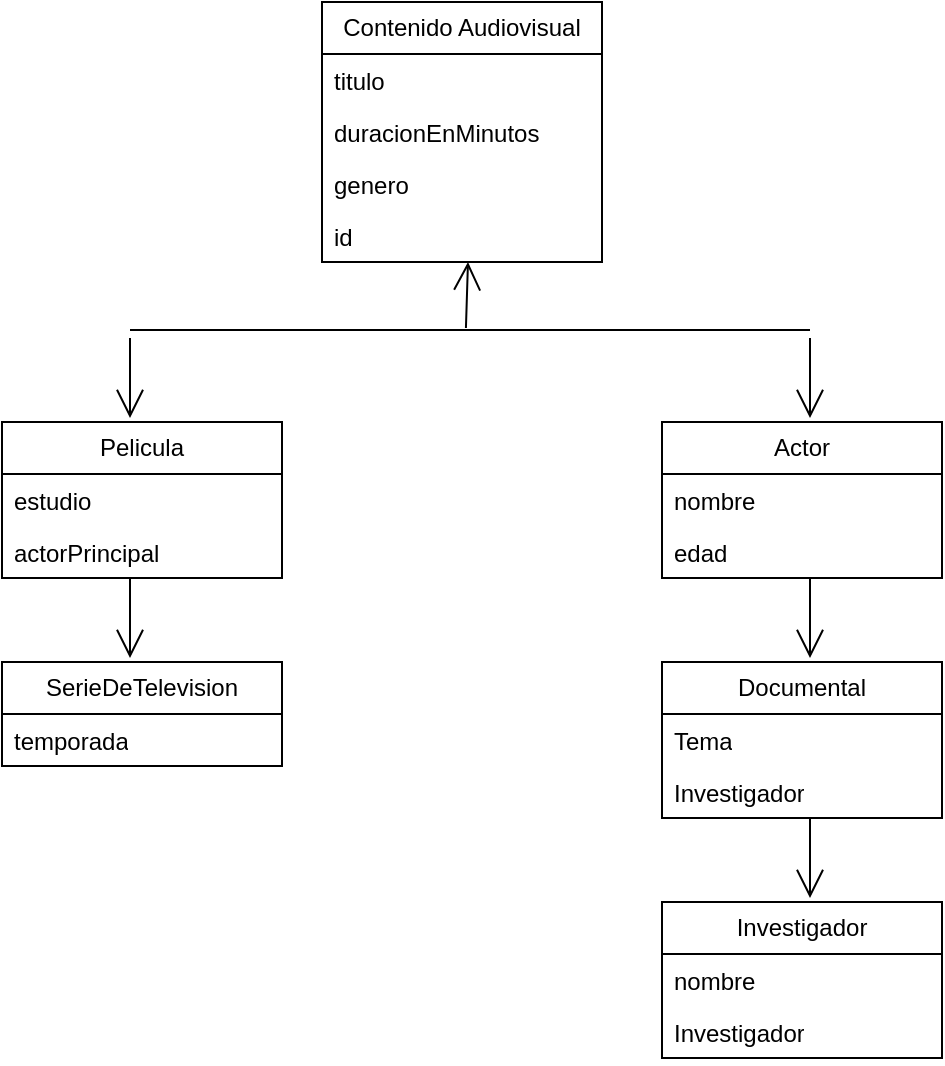 <mxfile version="27.2.0">
  <diagram name="Página-1" id="GuT2H9-JimUMI7YFubAs">
    <mxGraphModel dx="786" dy="417" grid="1" gridSize="10" guides="1" tooltips="1" connect="1" arrows="1" fold="1" page="1" pageScale="1" pageWidth="827" pageHeight="1169" math="0" shadow="0">
      <root>
        <mxCell id="0" />
        <mxCell id="1" parent="0" />
        <mxCell id="DEUBhvHmenm9pVv1CzK--5" value="&lt;font style=&quot;vertical-align: inherit;&quot;&gt;&lt;font style=&quot;vertical-align: inherit;&quot;&gt;Contenido Audiovisual&lt;/font&gt;&lt;/font&gt;" style="swimlane;fontStyle=0;childLayout=stackLayout;horizontal=1;startSize=26;fillColor=none;horizontalStack=0;resizeParent=1;resizeParentMax=0;resizeLast=0;collapsible=1;marginBottom=0;whiteSpace=wrap;html=1;" vertex="1" parent="1">
          <mxGeometry x="340" y="170" width="140" height="130" as="geometry" />
        </mxCell>
        <mxCell id="DEUBhvHmenm9pVv1CzK--6" value="&lt;font style=&quot;vertical-align: inherit;&quot;&gt;&lt;font style=&quot;vertical-align: inherit;&quot;&gt;titulo&lt;/font&gt;&lt;/font&gt;" style="text;strokeColor=none;fillColor=none;align=left;verticalAlign=top;spacingLeft=4;spacingRight=4;overflow=hidden;rotatable=0;points=[[0,0.5],[1,0.5]];portConstraint=eastwest;whiteSpace=wrap;html=1;" vertex="1" parent="DEUBhvHmenm9pVv1CzK--5">
          <mxGeometry y="26" width="140" height="26" as="geometry" />
        </mxCell>
        <mxCell id="DEUBhvHmenm9pVv1CzK--7" value="&lt;font style=&quot;vertical-align: inherit;&quot;&gt;&lt;font style=&quot;vertical-align: inherit;&quot;&gt;duracionEnMinutos&lt;/font&gt;&lt;/font&gt;" style="text;strokeColor=none;fillColor=none;align=left;verticalAlign=top;spacingLeft=4;spacingRight=4;overflow=hidden;rotatable=0;points=[[0,0.5],[1,0.5]];portConstraint=eastwest;whiteSpace=wrap;html=1;" vertex="1" parent="DEUBhvHmenm9pVv1CzK--5">
          <mxGeometry y="52" width="140" height="26" as="geometry" />
        </mxCell>
        <mxCell id="DEUBhvHmenm9pVv1CzK--8" value="&lt;font style=&quot;vertical-align: inherit;&quot;&gt;&lt;font style=&quot;vertical-align: inherit;&quot;&gt;genero&lt;/font&gt;&lt;/font&gt;" style="text;strokeColor=none;fillColor=none;align=left;verticalAlign=top;spacingLeft=4;spacingRight=4;overflow=hidden;rotatable=0;points=[[0,0.5],[1,0.5]];portConstraint=eastwest;whiteSpace=wrap;html=1;" vertex="1" parent="DEUBhvHmenm9pVv1CzK--5">
          <mxGeometry y="78" width="140" height="26" as="geometry" />
        </mxCell>
        <mxCell id="DEUBhvHmenm9pVv1CzK--9" value="&lt;font style=&quot;vertical-align: inherit;&quot;&gt;&lt;font style=&quot;vertical-align: inherit;&quot;&gt;&lt;font style=&quot;vertical-align: inherit;&quot;&gt;&lt;font style=&quot;vertical-align: inherit;&quot;&gt;id&lt;/font&gt;&lt;/font&gt;&lt;/font&gt;&lt;/font&gt;" style="text;strokeColor=none;fillColor=none;align=left;verticalAlign=top;spacingLeft=4;spacingRight=4;overflow=hidden;rotatable=0;points=[[0,0.5],[1,0.5]];portConstraint=eastwest;whiteSpace=wrap;html=1;" vertex="1" parent="DEUBhvHmenm9pVv1CzK--5">
          <mxGeometry y="104" width="140" height="26" as="geometry" />
        </mxCell>
        <mxCell id="DEUBhvHmenm9pVv1CzK--10" value="" style="endArrow=open;endFill=1;endSize=12;html=1;rounded=0;exitX=0.988;exitY=0.375;exitDx=0;exitDy=0;exitPerimeter=0;" edge="1" parent="1" source="DEUBhvHmenm9pVv1CzK--11">
          <mxGeometry width="160" relative="1" as="geometry">
            <mxPoint x="413" y="340" as="sourcePoint" />
            <mxPoint x="413" y="300" as="targetPoint" />
          </mxGeometry>
        </mxCell>
        <mxCell id="DEUBhvHmenm9pVv1CzK--11" value="" style="line;strokeWidth=1;fillColor=none;align=left;verticalAlign=middle;spacingTop=-1;spacingLeft=3;spacingRight=3;rotatable=0;labelPosition=right;points=[];portConstraint=eastwest;strokeColor=inherit;" vertex="1" parent="1">
          <mxGeometry x="244" y="330" width="170" height="8" as="geometry" />
        </mxCell>
        <mxCell id="DEUBhvHmenm9pVv1CzK--13" value="" style="line;strokeWidth=1;fillColor=none;align=left;verticalAlign=middle;spacingTop=-1;spacingLeft=3;spacingRight=3;rotatable=0;labelPosition=right;points=[];portConstraint=eastwest;strokeColor=inherit;" vertex="1" parent="1">
          <mxGeometry x="414" y="330" width="170" height="8" as="geometry" />
        </mxCell>
        <mxCell id="DEUBhvHmenm9pVv1CzK--16" value="" style="endArrow=open;endFill=1;endSize=12;html=1;rounded=0;" edge="1" parent="1">
          <mxGeometry width="160" relative="1" as="geometry">
            <mxPoint x="584" y="338" as="sourcePoint" />
            <mxPoint x="584" y="378" as="targetPoint" />
          </mxGeometry>
        </mxCell>
        <mxCell id="DEUBhvHmenm9pVv1CzK--24" value="&lt;font style=&quot;vertical-align: inherit;&quot;&gt;&lt;font style=&quot;vertical-align: inherit;&quot;&gt;Pelicula&lt;/font&gt;&lt;/font&gt;" style="swimlane;fontStyle=0;childLayout=stackLayout;horizontal=1;startSize=26;fillColor=none;horizontalStack=0;resizeParent=1;resizeParentMax=0;resizeLast=0;collapsible=1;marginBottom=0;whiteSpace=wrap;html=1;" vertex="1" parent="1">
          <mxGeometry x="180" y="380" width="140" height="78" as="geometry" />
        </mxCell>
        <mxCell id="DEUBhvHmenm9pVv1CzK--25" value="&lt;font style=&quot;vertical-align: inherit;&quot;&gt;&lt;font style=&quot;vertical-align: inherit;&quot;&gt;estudio&lt;/font&gt;&lt;/font&gt;" style="text;strokeColor=none;fillColor=none;align=left;verticalAlign=top;spacingLeft=4;spacingRight=4;overflow=hidden;rotatable=0;points=[[0,0.5],[1,0.5]];portConstraint=eastwest;whiteSpace=wrap;html=1;" vertex="1" parent="DEUBhvHmenm9pVv1CzK--24">
          <mxGeometry y="26" width="140" height="26" as="geometry" />
        </mxCell>
        <mxCell id="DEUBhvHmenm9pVv1CzK--26" value="&lt;font style=&quot;vertical-align: inherit;&quot;&gt;&lt;font style=&quot;vertical-align: inherit;&quot;&gt;actorPrincipal&lt;/font&gt;&lt;/font&gt;" style="text;strokeColor=none;fillColor=none;align=left;verticalAlign=top;spacingLeft=4;spacingRight=4;overflow=hidden;rotatable=0;points=[[0,0.5],[1,0.5]];portConstraint=eastwest;whiteSpace=wrap;html=1;" vertex="1" parent="DEUBhvHmenm9pVv1CzK--24">
          <mxGeometry y="52" width="140" height="26" as="geometry" />
        </mxCell>
        <mxCell id="DEUBhvHmenm9pVv1CzK--39" value="&lt;font style=&quot;vertical-align: inherit;&quot;&gt;&lt;font style=&quot;vertical-align: inherit;&quot;&gt;&lt;font style=&quot;vertical-align: inherit;&quot;&gt;&lt;font style=&quot;vertical-align: inherit;&quot;&gt;Actor&lt;/font&gt;&lt;/font&gt;&lt;/font&gt;&lt;/font&gt;" style="swimlane;fontStyle=0;childLayout=stackLayout;horizontal=1;startSize=26;fillColor=none;horizontalStack=0;resizeParent=1;resizeParentMax=0;resizeLast=0;collapsible=1;marginBottom=0;whiteSpace=wrap;html=1;" vertex="1" parent="1">
          <mxGeometry x="510" y="380" width="140" height="78" as="geometry" />
        </mxCell>
        <mxCell id="DEUBhvHmenm9pVv1CzK--40" value="&lt;font style=&quot;vertical-align: inherit;&quot;&gt;&lt;font style=&quot;vertical-align: inherit;&quot;&gt;&lt;font style=&quot;vertical-align: inherit;&quot;&gt;&lt;font style=&quot;vertical-align: inherit;&quot;&gt;nombre&lt;/font&gt;&lt;/font&gt;&lt;/font&gt;&lt;/font&gt;" style="text;strokeColor=none;fillColor=none;align=left;verticalAlign=top;spacingLeft=4;spacingRight=4;overflow=hidden;rotatable=0;points=[[0,0.5],[1,0.5]];portConstraint=eastwest;whiteSpace=wrap;html=1;" vertex="1" parent="DEUBhvHmenm9pVv1CzK--39">
          <mxGeometry y="26" width="140" height="26" as="geometry" />
        </mxCell>
        <mxCell id="DEUBhvHmenm9pVv1CzK--41" value="&lt;font style=&quot;vertical-align: inherit;&quot;&gt;&lt;font style=&quot;vertical-align: inherit;&quot;&gt;&lt;font style=&quot;vertical-align: inherit;&quot;&gt;&lt;font style=&quot;vertical-align: inherit;&quot;&gt;&lt;font style=&quot;vertical-align: inherit;&quot;&gt;&lt;font style=&quot;vertical-align: inherit;&quot;&gt;edad&lt;/font&gt;&lt;/font&gt;&lt;/font&gt;&lt;/font&gt;&lt;/font&gt;&lt;/font&gt;" style="text;strokeColor=none;fillColor=none;align=left;verticalAlign=top;spacingLeft=4;spacingRight=4;overflow=hidden;rotatable=0;points=[[0,0.5],[1,0.5]];portConstraint=eastwest;whiteSpace=wrap;html=1;" vertex="1" parent="DEUBhvHmenm9pVv1CzK--39">
          <mxGeometry y="52" width="140" height="26" as="geometry" />
        </mxCell>
        <mxCell id="DEUBhvHmenm9pVv1CzK--42" value="" style="endArrow=open;endFill=1;endSize=12;html=1;rounded=0;" edge="1" parent="1">
          <mxGeometry width="160" relative="1" as="geometry">
            <mxPoint x="244" y="338" as="sourcePoint" />
            <mxPoint x="244" y="378" as="targetPoint" />
          </mxGeometry>
        </mxCell>
        <mxCell id="DEUBhvHmenm9pVv1CzK--46" value="" style="endArrow=open;endFill=1;endSize=12;html=1;rounded=0;" edge="1" parent="1">
          <mxGeometry width="160" relative="1" as="geometry">
            <mxPoint x="244" y="458" as="sourcePoint" />
            <mxPoint x="244" y="498" as="targetPoint" />
          </mxGeometry>
        </mxCell>
        <mxCell id="DEUBhvHmenm9pVv1CzK--47" value="&lt;font style=&quot;vertical-align: inherit;&quot;&gt;&lt;font style=&quot;vertical-align: inherit;&quot;&gt;&lt;font style=&quot;vertical-align: inherit;&quot;&gt;&lt;font style=&quot;vertical-align: inherit;&quot;&gt;&lt;font style=&quot;vertical-align: inherit;&quot;&gt;&lt;font style=&quot;vertical-align: inherit;&quot;&gt;SerieDeTelevision&lt;/font&gt;&lt;/font&gt;&lt;/font&gt;&lt;/font&gt;&lt;/font&gt;&lt;/font&gt;" style="swimlane;fontStyle=0;childLayout=stackLayout;horizontal=1;startSize=26;fillColor=none;horizontalStack=0;resizeParent=1;resizeParentMax=0;resizeLast=0;collapsible=1;marginBottom=0;whiteSpace=wrap;html=1;" vertex="1" parent="1">
          <mxGeometry x="180" y="500" width="140" height="52" as="geometry" />
        </mxCell>
        <mxCell id="DEUBhvHmenm9pVv1CzK--48" value="&lt;font style=&quot;vertical-align: inherit;&quot;&gt;&lt;font style=&quot;vertical-align: inherit;&quot;&gt;&lt;font style=&quot;vertical-align: inherit;&quot;&gt;&lt;font style=&quot;vertical-align: inherit;&quot;&gt;&lt;font style=&quot;vertical-align: inherit;&quot;&gt;&lt;font style=&quot;vertical-align: inherit;&quot;&gt;temporada&lt;/font&gt;&lt;/font&gt;&lt;/font&gt;&lt;/font&gt;&lt;/font&gt;&lt;/font&gt;" style="text;strokeColor=none;fillColor=none;align=left;verticalAlign=top;spacingLeft=4;spacingRight=4;overflow=hidden;rotatable=0;points=[[0,0.5],[1,0.5]];portConstraint=eastwest;whiteSpace=wrap;html=1;" vertex="1" parent="DEUBhvHmenm9pVv1CzK--47">
          <mxGeometry y="26" width="140" height="26" as="geometry" />
        </mxCell>
        <mxCell id="DEUBhvHmenm9pVv1CzK--50" value="&lt;font style=&quot;vertical-align: inherit;&quot;&gt;&lt;font style=&quot;vertical-align: inherit;&quot;&gt;&lt;font style=&quot;vertical-align: inherit;&quot;&gt;&lt;font style=&quot;vertical-align: inherit;&quot;&gt;&lt;font style=&quot;vertical-align: inherit;&quot;&gt;&lt;font style=&quot;vertical-align: inherit;&quot;&gt;&lt;font style=&quot;vertical-align: inherit;&quot;&gt;&lt;font style=&quot;vertical-align: inherit;&quot;&gt;Documental&lt;/font&gt;&lt;/font&gt;&lt;/font&gt;&lt;/font&gt;&lt;/font&gt;&lt;/font&gt;&lt;/font&gt;&lt;/font&gt;" style="swimlane;fontStyle=0;childLayout=stackLayout;horizontal=1;startSize=26;fillColor=none;horizontalStack=0;resizeParent=1;resizeParentMax=0;resizeLast=0;collapsible=1;marginBottom=0;whiteSpace=wrap;html=1;" vertex="1" parent="1">
          <mxGeometry x="510" y="500" width="140" height="78" as="geometry" />
        </mxCell>
        <mxCell id="DEUBhvHmenm9pVv1CzK--53" value="&lt;font style=&quot;vertical-align: inherit;&quot;&gt;&lt;font style=&quot;vertical-align: inherit;&quot;&gt;&lt;font style=&quot;vertical-align: inherit;&quot;&gt;&lt;font style=&quot;vertical-align: inherit;&quot;&gt;&lt;font style=&quot;vertical-align: inherit;&quot;&gt;&lt;font style=&quot;vertical-align: inherit;&quot;&gt;&lt;font style=&quot;vertical-align: inherit;&quot;&gt;&lt;font style=&quot;vertical-align: inherit;&quot;&gt;Tema&lt;/font&gt;&lt;/font&gt;&lt;/font&gt;&lt;/font&gt;&lt;/font&gt;&lt;/font&gt;&lt;/font&gt;&lt;/font&gt;" style="text;strokeColor=none;fillColor=none;align=left;verticalAlign=top;spacingLeft=4;spacingRight=4;overflow=hidden;rotatable=0;points=[[0,0.5],[1,0.5]];portConstraint=eastwest;whiteSpace=wrap;html=1;" vertex="1" parent="DEUBhvHmenm9pVv1CzK--50">
          <mxGeometry y="26" width="140" height="26" as="geometry" />
        </mxCell>
        <mxCell id="DEUBhvHmenm9pVv1CzK--51" value="&lt;font style=&quot;vertical-align: inherit;&quot;&gt;&lt;font style=&quot;vertical-align: inherit;&quot;&gt;&lt;font style=&quot;vertical-align: inherit;&quot;&gt;&lt;font style=&quot;vertical-align: inherit;&quot;&gt;&lt;font style=&quot;vertical-align: inherit;&quot;&gt;&lt;font style=&quot;vertical-align: inherit;&quot;&gt;&lt;font style=&quot;vertical-align: inherit;&quot;&gt;&lt;font style=&quot;vertical-align: inherit;&quot;&gt;Investigador&lt;/font&gt;&lt;/font&gt;&lt;/font&gt;&lt;/font&gt;&lt;/font&gt;&lt;/font&gt;&lt;/font&gt;&lt;/font&gt;" style="text;strokeColor=none;fillColor=none;align=left;verticalAlign=top;spacingLeft=4;spacingRight=4;overflow=hidden;rotatable=0;points=[[0,0.5],[1,0.5]];portConstraint=eastwest;whiteSpace=wrap;html=1;" vertex="1" parent="DEUBhvHmenm9pVv1CzK--50">
          <mxGeometry y="52" width="140" height="26" as="geometry" />
        </mxCell>
        <mxCell id="DEUBhvHmenm9pVv1CzK--52" value="" style="endArrow=open;endFill=1;endSize=12;html=1;rounded=0;" edge="1" parent="1">
          <mxGeometry width="160" relative="1" as="geometry">
            <mxPoint x="584" y="458" as="sourcePoint" />
            <mxPoint x="584" y="498" as="targetPoint" />
          </mxGeometry>
        </mxCell>
        <mxCell id="DEUBhvHmenm9pVv1CzK--54" value="&lt;font style=&quot;vertical-align: inherit;&quot;&gt;&lt;font style=&quot;vertical-align: inherit;&quot;&gt;&lt;font style=&quot;vertical-align: inherit;&quot;&gt;&lt;font style=&quot;vertical-align: inherit;&quot;&gt;&lt;font style=&quot;vertical-align: inherit;&quot;&gt;&lt;font style=&quot;vertical-align: inherit;&quot;&gt;&lt;font style=&quot;vertical-align: inherit;&quot;&gt;&lt;font style=&quot;vertical-align: inherit;&quot;&gt;Investigador&lt;/font&gt;&lt;/font&gt;&lt;/font&gt;&lt;/font&gt;&lt;/font&gt;&lt;/font&gt;&lt;/font&gt;&lt;/font&gt;" style="swimlane;fontStyle=0;childLayout=stackLayout;horizontal=1;startSize=26;fillColor=none;horizontalStack=0;resizeParent=1;resizeParentMax=0;resizeLast=0;collapsible=1;marginBottom=0;whiteSpace=wrap;html=1;" vertex="1" parent="1">
          <mxGeometry x="510" y="620" width="140" height="78" as="geometry" />
        </mxCell>
        <mxCell id="DEUBhvHmenm9pVv1CzK--55" value="&lt;font style=&quot;vertical-align: inherit;&quot;&gt;&lt;font style=&quot;vertical-align: inherit;&quot;&gt;&lt;font style=&quot;vertical-align: inherit;&quot;&gt;&lt;font style=&quot;vertical-align: inherit;&quot;&gt;&lt;font style=&quot;vertical-align: inherit;&quot;&gt;&lt;font style=&quot;vertical-align: inherit;&quot;&gt;&lt;font style=&quot;vertical-align: inherit;&quot;&gt;&lt;font style=&quot;vertical-align: inherit;&quot;&gt;nombre&lt;/font&gt;&lt;/font&gt;&lt;/font&gt;&lt;/font&gt;&lt;/font&gt;&lt;/font&gt;&lt;/font&gt;&lt;/font&gt;" style="text;strokeColor=none;fillColor=none;align=left;verticalAlign=top;spacingLeft=4;spacingRight=4;overflow=hidden;rotatable=0;points=[[0,0.5],[1,0.5]];portConstraint=eastwest;whiteSpace=wrap;html=1;" vertex="1" parent="DEUBhvHmenm9pVv1CzK--54">
          <mxGeometry y="26" width="140" height="26" as="geometry" />
        </mxCell>
        <mxCell id="DEUBhvHmenm9pVv1CzK--56" value="&lt;font style=&quot;vertical-align: inherit;&quot;&gt;&lt;font style=&quot;vertical-align: inherit;&quot;&gt;&lt;font style=&quot;vertical-align: inherit;&quot;&gt;&lt;font style=&quot;vertical-align: inherit;&quot;&gt;&lt;font style=&quot;vertical-align: inherit;&quot;&gt;&lt;font style=&quot;vertical-align: inherit;&quot;&gt;&lt;font style=&quot;vertical-align: inherit;&quot;&gt;&lt;font style=&quot;vertical-align: inherit;&quot;&gt;Investigador&lt;/font&gt;&lt;/font&gt;&lt;/font&gt;&lt;/font&gt;&lt;/font&gt;&lt;/font&gt;&lt;/font&gt;&lt;/font&gt;" style="text;strokeColor=none;fillColor=none;align=left;verticalAlign=top;spacingLeft=4;spacingRight=4;overflow=hidden;rotatable=0;points=[[0,0.5],[1,0.5]];portConstraint=eastwest;whiteSpace=wrap;html=1;" vertex="1" parent="DEUBhvHmenm9pVv1CzK--54">
          <mxGeometry y="52" width="140" height="26" as="geometry" />
        </mxCell>
        <mxCell id="DEUBhvHmenm9pVv1CzK--57" value="" style="endArrow=open;endFill=1;endSize=12;html=1;rounded=0;" edge="1" parent="1">
          <mxGeometry width="160" relative="1" as="geometry">
            <mxPoint x="584" y="578" as="sourcePoint" />
            <mxPoint x="584" y="618" as="targetPoint" />
          </mxGeometry>
        </mxCell>
      </root>
    </mxGraphModel>
  </diagram>
</mxfile>
